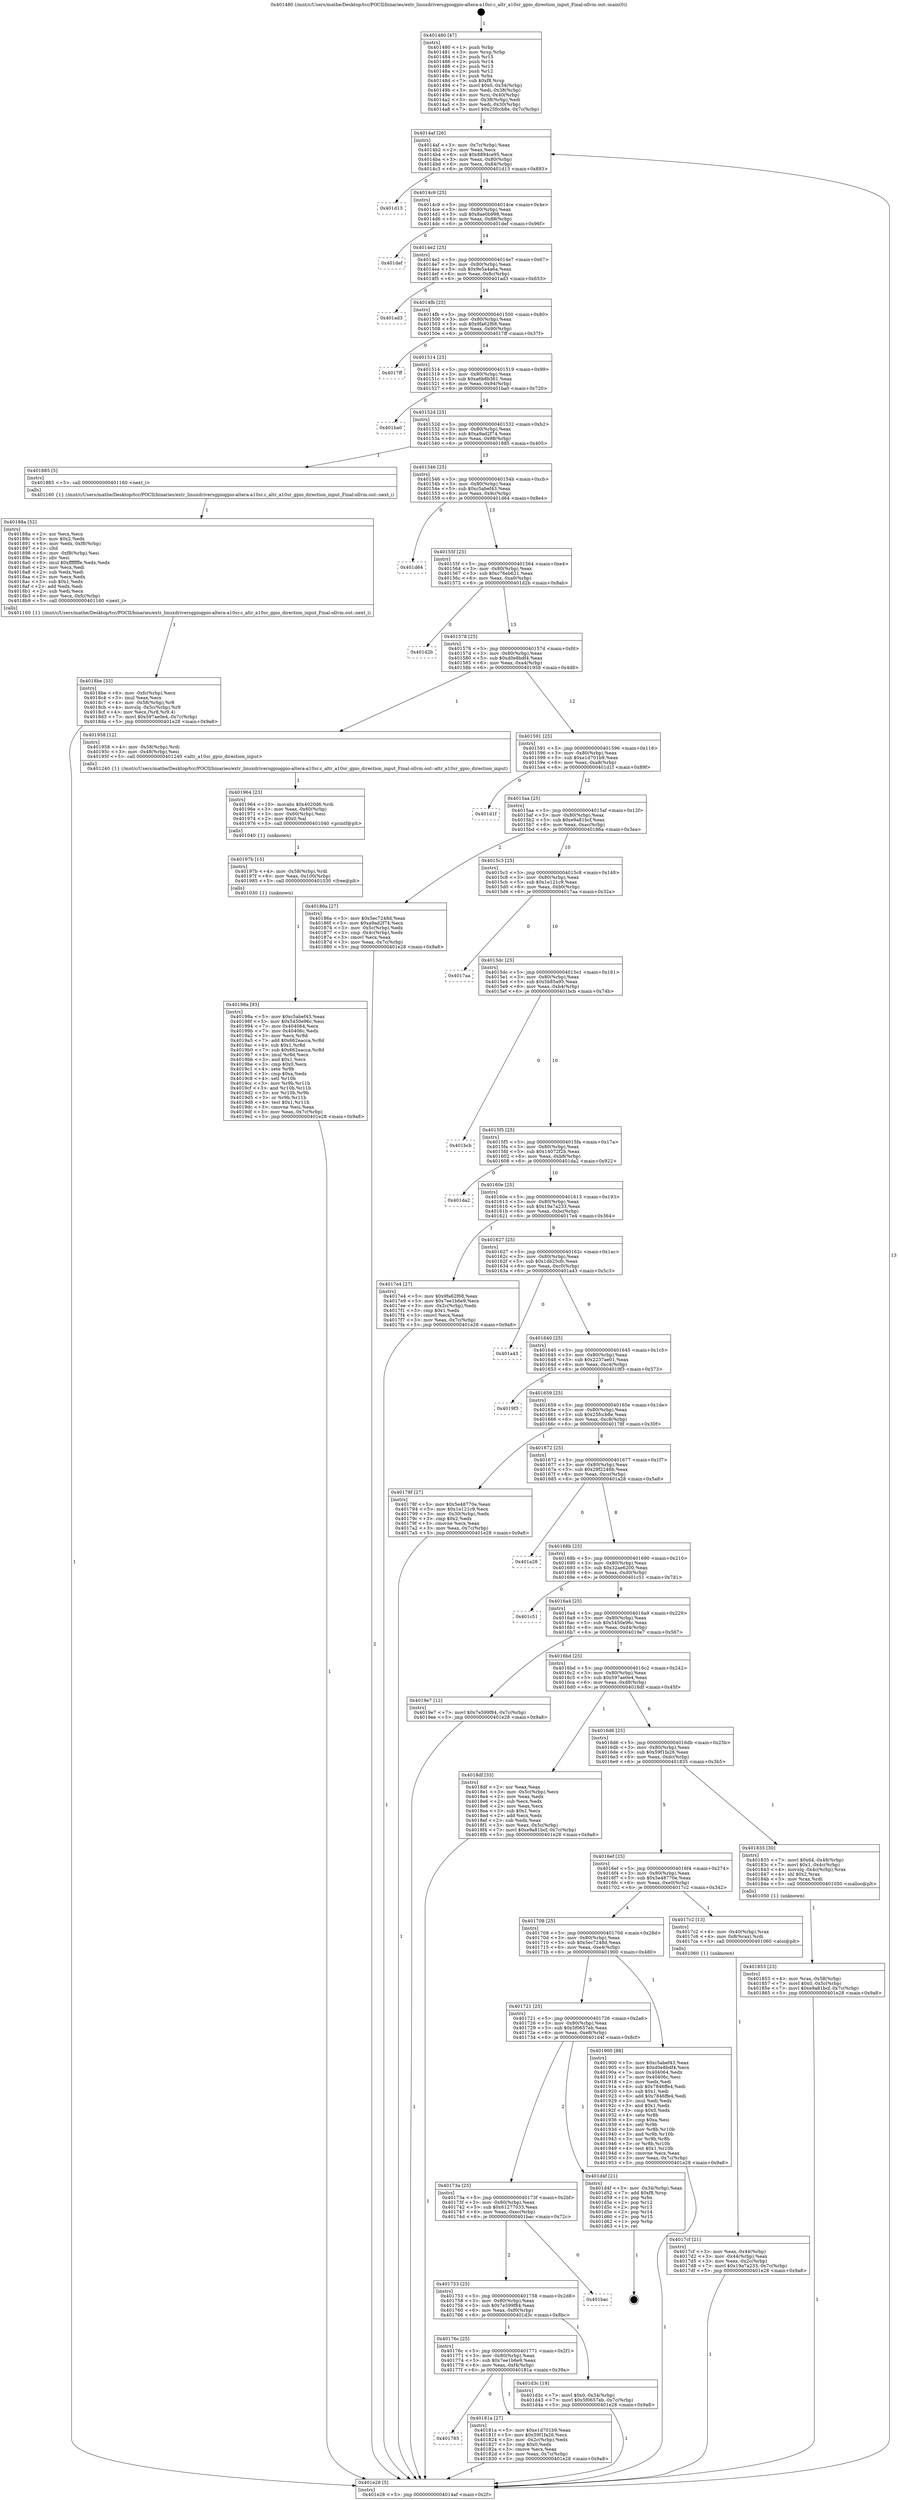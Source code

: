 digraph "0x401480" {
  label = "0x401480 (/mnt/c/Users/mathe/Desktop/tcc/POCII/binaries/extr_linuxdriversgpiogpio-altera-a10sr.c_altr_a10sr_gpio_direction_input_Final-ollvm.out::main(0))"
  labelloc = "t"
  node[shape=record]

  Entry [label="",width=0.3,height=0.3,shape=circle,fillcolor=black,style=filled]
  "0x4014af" [label="{
     0x4014af [26]\l
     | [instrs]\l
     &nbsp;&nbsp;0x4014af \<+3\>: mov -0x7c(%rbp),%eax\l
     &nbsp;&nbsp;0x4014b2 \<+2\>: mov %eax,%ecx\l
     &nbsp;&nbsp;0x4014b4 \<+6\>: sub $0x8894ce95,%ecx\l
     &nbsp;&nbsp;0x4014ba \<+3\>: mov %eax,-0x80(%rbp)\l
     &nbsp;&nbsp;0x4014bd \<+6\>: mov %ecx,-0x84(%rbp)\l
     &nbsp;&nbsp;0x4014c3 \<+6\>: je 0000000000401d13 \<main+0x893\>\l
  }"]
  "0x401d13" [label="{
     0x401d13\l
  }", style=dashed]
  "0x4014c9" [label="{
     0x4014c9 [25]\l
     | [instrs]\l
     &nbsp;&nbsp;0x4014c9 \<+5\>: jmp 00000000004014ce \<main+0x4e\>\l
     &nbsp;&nbsp;0x4014ce \<+3\>: mov -0x80(%rbp),%eax\l
     &nbsp;&nbsp;0x4014d1 \<+5\>: sub $0x8ae0b998,%eax\l
     &nbsp;&nbsp;0x4014d6 \<+6\>: mov %eax,-0x88(%rbp)\l
     &nbsp;&nbsp;0x4014dc \<+6\>: je 0000000000401def \<main+0x96f\>\l
  }"]
  Exit [label="",width=0.3,height=0.3,shape=circle,fillcolor=black,style=filled,peripheries=2]
  "0x401def" [label="{
     0x401def\l
  }", style=dashed]
  "0x4014e2" [label="{
     0x4014e2 [25]\l
     | [instrs]\l
     &nbsp;&nbsp;0x4014e2 \<+5\>: jmp 00000000004014e7 \<main+0x67\>\l
     &nbsp;&nbsp;0x4014e7 \<+3\>: mov -0x80(%rbp),%eax\l
     &nbsp;&nbsp;0x4014ea \<+5\>: sub $0x9e5a4a6a,%eax\l
     &nbsp;&nbsp;0x4014ef \<+6\>: mov %eax,-0x8c(%rbp)\l
     &nbsp;&nbsp;0x4014f5 \<+6\>: je 0000000000401ad3 \<main+0x653\>\l
  }"]
  "0x40198a" [label="{
     0x40198a [93]\l
     | [instrs]\l
     &nbsp;&nbsp;0x40198a \<+5\>: mov $0xc5abef43,%eax\l
     &nbsp;&nbsp;0x40198f \<+5\>: mov $0x5450e96c,%esi\l
     &nbsp;&nbsp;0x401994 \<+7\>: mov 0x404064,%ecx\l
     &nbsp;&nbsp;0x40199b \<+7\>: mov 0x40406c,%edx\l
     &nbsp;&nbsp;0x4019a2 \<+3\>: mov %ecx,%r8d\l
     &nbsp;&nbsp;0x4019a5 \<+7\>: add $0x662eacca,%r8d\l
     &nbsp;&nbsp;0x4019ac \<+4\>: sub $0x1,%r8d\l
     &nbsp;&nbsp;0x4019b0 \<+7\>: sub $0x662eacca,%r8d\l
     &nbsp;&nbsp;0x4019b7 \<+4\>: imul %r8d,%ecx\l
     &nbsp;&nbsp;0x4019bb \<+3\>: and $0x1,%ecx\l
     &nbsp;&nbsp;0x4019be \<+3\>: cmp $0x0,%ecx\l
     &nbsp;&nbsp;0x4019c1 \<+4\>: sete %r9b\l
     &nbsp;&nbsp;0x4019c5 \<+3\>: cmp $0xa,%edx\l
     &nbsp;&nbsp;0x4019c8 \<+4\>: setl %r10b\l
     &nbsp;&nbsp;0x4019cc \<+3\>: mov %r9b,%r11b\l
     &nbsp;&nbsp;0x4019cf \<+3\>: and %r10b,%r11b\l
     &nbsp;&nbsp;0x4019d2 \<+3\>: xor %r10b,%r9b\l
     &nbsp;&nbsp;0x4019d5 \<+3\>: or %r9b,%r11b\l
     &nbsp;&nbsp;0x4019d8 \<+4\>: test $0x1,%r11b\l
     &nbsp;&nbsp;0x4019dc \<+3\>: cmovne %esi,%eax\l
     &nbsp;&nbsp;0x4019df \<+3\>: mov %eax,-0x7c(%rbp)\l
     &nbsp;&nbsp;0x4019e2 \<+5\>: jmp 0000000000401e28 \<main+0x9a8\>\l
  }"]
  "0x401ad3" [label="{
     0x401ad3\l
  }", style=dashed]
  "0x4014fb" [label="{
     0x4014fb [25]\l
     | [instrs]\l
     &nbsp;&nbsp;0x4014fb \<+5\>: jmp 0000000000401500 \<main+0x80\>\l
     &nbsp;&nbsp;0x401500 \<+3\>: mov -0x80(%rbp),%eax\l
     &nbsp;&nbsp;0x401503 \<+5\>: sub $0x9fa62f68,%eax\l
     &nbsp;&nbsp;0x401508 \<+6\>: mov %eax,-0x90(%rbp)\l
     &nbsp;&nbsp;0x40150e \<+6\>: je 00000000004017ff \<main+0x37f\>\l
  }"]
  "0x40197b" [label="{
     0x40197b [15]\l
     | [instrs]\l
     &nbsp;&nbsp;0x40197b \<+4\>: mov -0x58(%rbp),%rdi\l
     &nbsp;&nbsp;0x40197f \<+6\>: mov %eax,-0x100(%rbp)\l
     &nbsp;&nbsp;0x401985 \<+5\>: call 0000000000401030 \<free@plt\>\l
     | [calls]\l
     &nbsp;&nbsp;0x401030 \{1\} (unknown)\l
  }"]
  "0x4017ff" [label="{
     0x4017ff\l
  }", style=dashed]
  "0x401514" [label="{
     0x401514 [25]\l
     | [instrs]\l
     &nbsp;&nbsp;0x401514 \<+5\>: jmp 0000000000401519 \<main+0x99\>\l
     &nbsp;&nbsp;0x401519 \<+3\>: mov -0x80(%rbp),%eax\l
     &nbsp;&nbsp;0x40151c \<+5\>: sub $0xa6b8b361,%eax\l
     &nbsp;&nbsp;0x401521 \<+6\>: mov %eax,-0x94(%rbp)\l
     &nbsp;&nbsp;0x401527 \<+6\>: je 0000000000401ba0 \<main+0x720\>\l
  }"]
  "0x401964" [label="{
     0x401964 [23]\l
     | [instrs]\l
     &nbsp;&nbsp;0x401964 \<+10\>: movabs $0x4020d6,%rdi\l
     &nbsp;&nbsp;0x40196e \<+3\>: mov %eax,-0x60(%rbp)\l
     &nbsp;&nbsp;0x401971 \<+3\>: mov -0x60(%rbp),%esi\l
     &nbsp;&nbsp;0x401974 \<+2\>: mov $0x0,%al\l
     &nbsp;&nbsp;0x401976 \<+5\>: call 0000000000401040 \<printf@plt\>\l
     | [calls]\l
     &nbsp;&nbsp;0x401040 \{1\} (unknown)\l
  }"]
  "0x401ba0" [label="{
     0x401ba0\l
  }", style=dashed]
  "0x40152d" [label="{
     0x40152d [25]\l
     | [instrs]\l
     &nbsp;&nbsp;0x40152d \<+5\>: jmp 0000000000401532 \<main+0xb2\>\l
     &nbsp;&nbsp;0x401532 \<+3\>: mov -0x80(%rbp),%eax\l
     &nbsp;&nbsp;0x401535 \<+5\>: sub $0xa9ad2f74,%eax\l
     &nbsp;&nbsp;0x40153a \<+6\>: mov %eax,-0x98(%rbp)\l
     &nbsp;&nbsp;0x401540 \<+6\>: je 0000000000401885 \<main+0x405\>\l
  }"]
  "0x4018be" [label="{
     0x4018be [33]\l
     | [instrs]\l
     &nbsp;&nbsp;0x4018be \<+6\>: mov -0xfc(%rbp),%ecx\l
     &nbsp;&nbsp;0x4018c4 \<+3\>: imul %eax,%ecx\l
     &nbsp;&nbsp;0x4018c7 \<+4\>: mov -0x58(%rbp),%r8\l
     &nbsp;&nbsp;0x4018cb \<+4\>: movslq -0x5c(%rbp),%r9\l
     &nbsp;&nbsp;0x4018cf \<+4\>: mov %ecx,(%r8,%r9,4)\l
     &nbsp;&nbsp;0x4018d3 \<+7\>: movl $0x597ae0e4,-0x7c(%rbp)\l
     &nbsp;&nbsp;0x4018da \<+5\>: jmp 0000000000401e28 \<main+0x9a8\>\l
  }"]
  "0x401885" [label="{
     0x401885 [5]\l
     | [instrs]\l
     &nbsp;&nbsp;0x401885 \<+5\>: call 0000000000401160 \<next_i\>\l
     | [calls]\l
     &nbsp;&nbsp;0x401160 \{1\} (/mnt/c/Users/mathe/Desktop/tcc/POCII/binaries/extr_linuxdriversgpiogpio-altera-a10sr.c_altr_a10sr_gpio_direction_input_Final-ollvm.out::next_i)\l
  }"]
  "0x401546" [label="{
     0x401546 [25]\l
     | [instrs]\l
     &nbsp;&nbsp;0x401546 \<+5\>: jmp 000000000040154b \<main+0xcb\>\l
     &nbsp;&nbsp;0x40154b \<+3\>: mov -0x80(%rbp),%eax\l
     &nbsp;&nbsp;0x40154e \<+5\>: sub $0xc5abef43,%eax\l
     &nbsp;&nbsp;0x401553 \<+6\>: mov %eax,-0x9c(%rbp)\l
     &nbsp;&nbsp;0x401559 \<+6\>: je 0000000000401d64 \<main+0x8e4\>\l
  }"]
  "0x40188a" [label="{
     0x40188a [52]\l
     | [instrs]\l
     &nbsp;&nbsp;0x40188a \<+2\>: xor %ecx,%ecx\l
     &nbsp;&nbsp;0x40188c \<+5\>: mov $0x2,%edx\l
     &nbsp;&nbsp;0x401891 \<+6\>: mov %edx,-0xf8(%rbp)\l
     &nbsp;&nbsp;0x401897 \<+1\>: cltd\l
     &nbsp;&nbsp;0x401898 \<+6\>: mov -0xf8(%rbp),%esi\l
     &nbsp;&nbsp;0x40189e \<+2\>: idiv %esi\l
     &nbsp;&nbsp;0x4018a0 \<+6\>: imul $0xfffffffe,%edx,%edx\l
     &nbsp;&nbsp;0x4018a6 \<+2\>: mov %ecx,%edi\l
     &nbsp;&nbsp;0x4018a8 \<+2\>: sub %edx,%edi\l
     &nbsp;&nbsp;0x4018aa \<+2\>: mov %ecx,%edx\l
     &nbsp;&nbsp;0x4018ac \<+3\>: sub $0x1,%edx\l
     &nbsp;&nbsp;0x4018af \<+2\>: add %edx,%edi\l
     &nbsp;&nbsp;0x4018b1 \<+2\>: sub %edi,%ecx\l
     &nbsp;&nbsp;0x4018b3 \<+6\>: mov %ecx,-0xfc(%rbp)\l
     &nbsp;&nbsp;0x4018b9 \<+5\>: call 0000000000401160 \<next_i\>\l
     | [calls]\l
     &nbsp;&nbsp;0x401160 \{1\} (/mnt/c/Users/mathe/Desktop/tcc/POCII/binaries/extr_linuxdriversgpiogpio-altera-a10sr.c_altr_a10sr_gpio_direction_input_Final-ollvm.out::next_i)\l
  }"]
  "0x401d64" [label="{
     0x401d64\l
  }", style=dashed]
  "0x40155f" [label="{
     0x40155f [25]\l
     | [instrs]\l
     &nbsp;&nbsp;0x40155f \<+5\>: jmp 0000000000401564 \<main+0xe4\>\l
     &nbsp;&nbsp;0x401564 \<+3\>: mov -0x80(%rbp),%eax\l
     &nbsp;&nbsp;0x401567 \<+5\>: sub $0xc76eb621,%eax\l
     &nbsp;&nbsp;0x40156c \<+6\>: mov %eax,-0xa0(%rbp)\l
     &nbsp;&nbsp;0x401572 \<+6\>: je 0000000000401d2b \<main+0x8ab\>\l
  }"]
  "0x401853" [label="{
     0x401853 [23]\l
     | [instrs]\l
     &nbsp;&nbsp;0x401853 \<+4\>: mov %rax,-0x58(%rbp)\l
     &nbsp;&nbsp;0x401857 \<+7\>: movl $0x0,-0x5c(%rbp)\l
     &nbsp;&nbsp;0x40185e \<+7\>: movl $0xe9a81bcf,-0x7c(%rbp)\l
     &nbsp;&nbsp;0x401865 \<+5\>: jmp 0000000000401e28 \<main+0x9a8\>\l
  }"]
  "0x401d2b" [label="{
     0x401d2b\l
  }", style=dashed]
  "0x401578" [label="{
     0x401578 [25]\l
     | [instrs]\l
     &nbsp;&nbsp;0x401578 \<+5\>: jmp 000000000040157d \<main+0xfd\>\l
     &nbsp;&nbsp;0x40157d \<+3\>: mov -0x80(%rbp),%eax\l
     &nbsp;&nbsp;0x401580 \<+5\>: sub $0xd0e8bdf4,%eax\l
     &nbsp;&nbsp;0x401585 \<+6\>: mov %eax,-0xa4(%rbp)\l
     &nbsp;&nbsp;0x40158b \<+6\>: je 0000000000401958 \<main+0x4d8\>\l
  }"]
  "0x401785" [label="{
     0x401785\l
  }", style=dashed]
  "0x401958" [label="{
     0x401958 [12]\l
     | [instrs]\l
     &nbsp;&nbsp;0x401958 \<+4\>: mov -0x58(%rbp),%rdi\l
     &nbsp;&nbsp;0x40195c \<+3\>: mov -0x48(%rbp),%esi\l
     &nbsp;&nbsp;0x40195f \<+5\>: call 0000000000401240 \<altr_a10sr_gpio_direction_input\>\l
     | [calls]\l
     &nbsp;&nbsp;0x401240 \{1\} (/mnt/c/Users/mathe/Desktop/tcc/POCII/binaries/extr_linuxdriversgpiogpio-altera-a10sr.c_altr_a10sr_gpio_direction_input_Final-ollvm.out::altr_a10sr_gpio_direction_input)\l
  }"]
  "0x401591" [label="{
     0x401591 [25]\l
     | [instrs]\l
     &nbsp;&nbsp;0x401591 \<+5\>: jmp 0000000000401596 \<main+0x116\>\l
     &nbsp;&nbsp;0x401596 \<+3\>: mov -0x80(%rbp),%eax\l
     &nbsp;&nbsp;0x401599 \<+5\>: sub $0xe1d701b9,%eax\l
     &nbsp;&nbsp;0x40159e \<+6\>: mov %eax,-0xa8(%rbp)\l
     &nbsp;&nbsp;0x4015a4 \<+6\>: je 0000000000401d1f \<main+0x89f\>\l
  }"]
  "0x40181a" [label="{
     0x40181a [27]\l
     | [instrs]\l
     &nbsp;&nbsp;0x40181a \<+5\>: mov $0xe1d701b9,%eax\l
     &nbsp;&nbsp;0x40181f \<+5\>: mov $0x59f1fa26,%ecx\l
     &nbsp;&nbsp;0x401824 \<+3\>: mov -0x2c(%rbp),%edx\l
     &nbsp;&nbsp;0x401827 \<+3\>: cmp $0x0,%edx\l
     &nbsp;&nbsp;0x40182a \<+3\>: cmove %ecx,%eax\l
     &nbsp;&nbsp;0x40182d \<+3\>: mov %eax,-0x7c(%rbp)\l
     &nbsp;&nbsp;0x401830 \<+5\>: jmp 0000000000401e28 \<main+0x9a8\>\l
  }"]
  "0x401d1f" [label="{
     0x401d1f\l
  }", style=dashed]
  "0x4015aa" [label="{
     0x4015aa [25]\l
     | [instrs]\l
     &nbsp;&nbsp;0x4015aa \<+5\>: jmp 00000000004015af \<main+0x12f\>\l
     &nbsp;&nbsp;0x4015af \<+3\>: mov -0x80(%rbp),%eax\l
     &nbsp;&nbsp;0x4015b2 \<+5\>: sub $0xe9a81bcf,%eax\l
     &nbsp;&nbsp;0x4015b7 \<+6\>: mov %eax,-0xac(%rbp)\l
     &nbsp;&nbsp;0x4015bd \<+6\>: je 000000000040186a \<main+0x3ea\>\l
  }"]
  "0x40176c" [label="{
     0x40176c [25]\l
     | [instrs]\l
     &nbsp;&nbsp;0x40176c \<+5\>: jmp 0000000000401771 \<main+0x2f1\>\l
     &nbsp;&nbsp;0x401771 \<+3\>: mov -0x80(%rbp),%eax\l
     &nbsp;&nbsp;0x401774 \<+5\>: sub $0x7ee1b6e9,%eax\l
     &nbsp;&nbsp;0x401779 \<+6\>: mov %eax,-0xf4(%rbp)\l
     &nbsp;&nbsp;0x40177f \<+6\>: je 000000000040181a \<main+0x39a\>\l
  }"]
  "0x40186a" [label="{
     0x40186a [27]\l
     | [instrs]\l
     &nbsp;&nbsp;0x40186a \<+5\>: mov $0x5ec7248d,%eax\l
     &nbsp;&nbsp;0x40186f \<+5\>: mov $0xa9ad2f74,%ecx\l
     &nbsp;&nbsp;0x401874 \<+3\>: mov -0x5c(%rbp),%edx\l
     &nbsp;&nbsp;0x401877 \<+3\>: cmp -0x4c(%rbp),%edx\l
     &nbsp;&nbsp;0x40187a \<+3\>: cmovl %ecx,%eax\l
     &nbsp;&nbsp;0x40187d \<+3\>: mov %eax,-0x7c(%rbp)\l
     &nbsp;&nbsp;0x401880 \<+5\>: jmp 0000000000401e28 \<main+0x9a8\>\l
  }"]
  "0x4015c3" [label="{
     0x4015c3 [25]\l
     | [instrs]\l
     &nbsp;&nbsp;0x4015c3 \<+5\>: jmp 00000000004015c8 \<main+0x148\>\l
     &nbsp;&nbsp;0x4015c8 \<+3\>: mov -0x80(%rbp),%eax\l
     &nbsp;&nbsp;0x4015cb \<+5\>: sub $0x1e121c9,%eax\l
     &nbsp;&nbsp;0x4015d0 \<+6\>: mov %eax,-0xb0(%rbp)\l
     &nbsp;&nbsp;0x4015d6 \<+6\>: je 00000000004017aa \<main+0x32a\>\l
  }"]
  "0x401d3c" [label="{
     0x401d3c [19]\l
     | [instrs]\l
     &nbsp;&nbsp;0x401d3c \<+7\>: movl $0x0,-0x34(%rbp)\l
     &nbsp;&nbsp;0x401d43 \<+7\>: movl $0x5f0657eb,-0x7c(%rbp)\l
     &nbsp;&nbsp;0x401d4a \<+5\>: jmp 0000000000401e28 \<main+0x9a8\>\l
  }"]
  "0x4017aa" [label="{
     0x4017aa\l
  }", style=dashed]
  "0x4015dc" [label="{
     0x4015dc [25]\l
     | [instrs]\l
     &nbsp;&nbsp;0x4015dc \<+5\>: jmp 00000000004015e1 \<main+0x161\>\l
     &nbsp;&nbsp;0x4015e1 \<+3\>: mov -0x80(%rbp),%eax\l
     &nbsp;&nbsp;0x4015e4 \<+5\>: sub $0x5b85a95,%eax\l
     &nbsp;&nbsp;0x4015e9 \<+6\>: mov %eax,-0xb4(%rbp)\l
     &nbsp;&nbsp;0x4015ef \<+6\>: je 0000000000401bcb \<main+0x74b\>\l
  }"]
  "0x401753" [label="{
     0x401753 [25]\l
     | [instrs]\l
     &nbsp;&nbsp;0x401753 \<+5\>: jmp 0000000000401758 \<main+0x2d8\>\l
     &nbsp;&nbsp;0x401758 \<+3\>: mov -0x80(%rbp),%eax\l
     &nbsp;&nbsp;0x40175b \<+5\>: sub $0x7e599f84,%eax\l
     &nbsp;&nbsp;0x401760 \<+6\>: mov %eax,-0xf0(%rbp)\l
     &nbsp;&nbsp;0x401766 \<+6\>: je 0000000000401d3c \<main+0x8bc\>\l
  }"]
  "0x401bcb" [label="{
     0x401bcb\l
  }", style=dashed]
  "0x4015f5" [label="{
     0x4015f5 [25]\l
     | [instrs]\l
     &nbsp;&nbsp;0x4015f5 \<+5\>: jmp 00000000004015fa \<main+0x17a\>\l
     &nbsp;&nbsp;0x4015fa \<+3\>: mov -0x80(%rbp),%eax\l
     &nbsp;&nbsp;0x4015fd \<+5\>: sub $0x14072f2b,%eax\l
     &nbsp;&nbsp;0x401602 \<+6\>: mov %eax,-0xb8(%rbp)\l
     &nbsp;&nbsp;0x401608 \<+6\>: je 0000000000401da2 \<main+0x922\>\l
  }"]
  "0x401bac" [label="{
     0x401bac\l
  }", style=dashed]
  "0x401da2" [label="{
     0x401da2\l
  }", style=dashed]
  "0x40160e" [label="{
     0x40160e [25]\l
     | [instrs]\l
     &nbsp;&nbsp;0x40160e \<+5\>: jmp 0000000000401613 \<main+0x193\>\l
     &nbsp;&nbsp;0x401613 \<+3\>: mov -0x80(%rbp),%eax\l
     &nbsp;&nbsp;0x401616 \<+5\>: sub $0x19a7a233,%eax\l
     &nbsp;&nbsp;0x40161b \<+6\>: mov %eax,-0xbc(%rbp)\l
     &nbsp;&nbsp;0x401621 \<+6\>: je 00000000004017e4 \<main+0x364\>\l
  }"]
  "0x40173a" [label="{
     0x40173a [25]\l
     | [instrs]\l
     &nbsp;&nbsp;0x40173a \<+5\>: jmp 000000000040173f \<main+0x2bf\>\l
     &nbsp;&nbsp;0x40173f \<+3\>: mov -0x80(%rbp),%eax\l
     &nbsp;&nbsp;0x401742 \<+5\>: sub $0x61277033,%eax\l
     &nbsp;&nbsp;0x401747 \<+6\>: mov %eax,-0xec(%rbp)\l
     &nbsp;&nbsp;0x40174d \<+6\>: je 0000000000401bac \<main+0x72c\>\l
  }"]
  "0x4017e4" [label="{
     0x4017e4 [27]\l
     | [instrs]\l
     &nbsp;&nbsp;0x4017e4 \<+5\>: mov $0x9fa62f68,%eax\l
     &nbsp;&nbsp;0x4017e9 \<+5\>: mov $0x7ee1b6e9,%ecx\l
     &nbsp;&nbsp;0x4017ee \<+3\>: mov -0x2c(%rbp),%edx\l
     &nbsp;&nbsp;0x4017f1 \<+3\>: cmp $0x1,%edx\l
     &nbsp;&nbsp;0x4017f4 \<+3\>: cmovl %ecx,%eax\l
     &nbsp;&nbsp;0x4017f7 \<+3\>: mov %eax,-0x7c(%rbp)\l
     &nbsp;&nbsp;0x4017fa \<+5\>: jmp 0000000000401e28 \<main+0x9a8\>\l
  }"]
  "0x401627" [label="{
     0x401627 [25]\l
     | [instrs]\l
     &nbsp;&nbsp;0x401627 \<+5\>: jmp 000000000040162c \<main+0x1ac\>\l
     &nbsp;&nbsp;0x40162c \<+3\>: mov -0x80(%rbp),%eax\l
     &nbsp;&nbsp;0x40162f \<+5\>: sub $0x1db25cfc,%eax\l
     &nbsp;&nbsp;0x401634 \<+6\>: mov %eax,-0xc0(%rbp)\l
     &nbsp;&nbsp;0x40163a \<+6\>: je 0000000000401a43 \<main+0x5c3\>\l
  }"]
  "0x401d4f" [label="{
     0x401d4f [21]\l
     | [instrs]\l
     &nbsp;&nbsp;0x401d4f \<+3\>: mov -0x34(%rbp),%eax\l
     &nbsp;&nbsp;0x401d52 \<+7\>: add $0xf8,%rsp\l
     &nbsp;&nbsp;0x401d59 \<+1\>: pop %rbx\l
     &nbsp;&nbsp;0x401d5a \<+2\>: pop %r12\l
     &nbsp;&nbsp;0x401d5c \<+2\>: pop %r13\l
     &nbsp;&nbsp;0x401d5e \<+2\>: pop %r14\l
     &nbsp;&nbsp;0x401d60 \<+2\>: pop %r15\l
     &nbsp;&nbsp;0x401d62 \<+1\>: pop %rbp\l
     &nbsp;&nbsp;0x401d63 \<+1\>: ret\l
  }"]
  "0x401a43" [label="{
     0x401a43\l
  }", style=dashed]
  "0x401640" [label="{
     0x401640 [25]\l
     | [instrs]\l
     &nbsp;&nbsp;0x401640 \<+5\>: jmp 0000000000401645 \<main+0x1c5\>\l
     &nbsp;&nbsp;0x401645 \<+3\>: mov -0x80(%rbp),%eax\l
     &nbsp;&nbsp;0x401648 \<+5\>: sub $0x2237ae01,%eax\l
     &nbsp;&nbsp;0x40164d \<+6\>: mov %eax,-0xc4(%rbp)\l
     &nbsp;&nbsp;0x401653 \<+6\>: je 00000000004019f3 \<main+0x573\>\l
  }"]
  "0x401721" [label="{
     0x401721 [25]\l
     | [instrs]\l
     &nbsp;&nbsp;0x401721 \<+5\>: jmp 0000000000401726 \<main+0x2a6\>\l
     &nbsp;&nbsp;0x401726 \<+3\>: mov -0x80(%rbp),%eax\l
     &nbsp;&nbsp;0x401729 \<+5\>: sub $0x5f0657eb,%eax\l
     &nbsp;&nbsp;0x40172e \<+6\>: mov %eax,-0xe8(%rbp)\l
     &nbsp;&nbsp;0x401734 \<+6\>: je 0000000000401d4f \<main+0x8cf\>\l
  }"]
  "0x4019f3" [label="{
     0x4019f3\l
  }", style=dashed]
  "0x401659" [label="{
     0x401659 [25]\l
     | [instrs]\l
     &nbsp;&nbsp;0x401659 \<+5\>: jmp 000000000040165e \<main+0x1de\>\l
     &nbsp;&nbsp;0x40165e \<+3\>: mov -0x80(%rbp),%eax\l
     &nbsp;&nbsp;0x401661 \<+5\>: sub $0x25fccb8e,%eax\l
     &nbsp;&nbsp;0x401666 \<+6\>: mov %eax,-0xc8(%rbp)\l
     &nbsp;&nbsp;0x40166c \<+6\>: je 000000000040178f \<main+0x30f\>\l
  }"]
  "0x401900" [label="{
     0x401900 [88]\l
     | [instrs]\l
     &nbsp;&nbsp;0x401900 \<+5\>: mov $0xc5abef43,%eax\l
     &nbsp;&nbsp;0x401905 \<+5\>: mov $0xd0e8bdf4,%ecx\l
     &nbsp;&nbsp;0x40190a \<+7\>: mov 0x404064,%edx\l
     &nbsp;&nbsp;0x401911 \<+7\>: mov 0x40406c,%esi\l
     &nbsp;&nbsp;0x401918 \<+2\>: mov %edx,%edi\l
     &nbsp;&nbsp;0x40191a \<+6\>: sub $0x7846ffe4,%edi\l
     &nbsp;&nbsp;0x401920 \<+3\>: sub $0x1,%edi\l
     &nbsp;&nbsp;0x401923 \<+6\>: add $0x7846ffe4,%edi\l
     &nbsp;&nbsp;0x401929 \<+3\>: imul %edi,%edx\l
     &nbsp;&nbsp;0x40192c \<+3\>: and $0x1,%edx\l
     &nbsp;&nbsp;0x40192f \<+3\>: cmp $0x0,%edx\l
     &nbsp;&nbsp;0x401932 \<+4\>: sete %r8b\l
     &nbsp;&nbsp;0x401936 \<+3\>: cmp $0xa,%esi\l
     &nbsp;&nbsp;0x401939 \<+4\>: setl %r9b\l
     &nbsp;&nbsp;0x40193d \<+3\>: mov %r8b,%r10b\l
     &nbsp;&nbsp;0x401940 \<+3\>: and %r9b,%r10b\l
     &nbsp;&nbsp;0x401943 \<+3\>: xor %r9b,%r8b\l
     &nbsp;&nbsp;0x401946 \<+3\>: or %r8b,%r10b\l
     &nbsp;&nbsp;0x401949 \<+4\>: test $0x1,%r10b\l
     &nbsp;&nbsp;0x40194d \<+3\>: cmovne %ecx,%eax\l
     &nbsp;&nbsp;0x401950 \<+3\>: mov %eax,-0x7c(%rbp)\l
     &nbsp;&nbsp;0x401953 \<+5\>: jmp 0000000000401e28 \<main+0x9a8\>\l
  }"]
  "0x40178f" [label="{
     0x40178f [27]\l
     | [instrs]\l
     &nbsp;&nbsp;0x40178f \<+5\>: mov $0x5e48770e,%eax\l
     &nbsp;&nbsp;0x401794 \<+5\>: mov $0x1e121c9,%ecx\l
     &nbsp;&nbsp;0x401799 \<+3\>: mov -0x30(%rbp),%edx\l
     &nbsp;&nbsp;0x40179c \<+3\>: cmp $0x2,%edx\l
     &nbsp;&nbsp;0x40179f \<+3\>: cmovne %ecx,%eax\l
     &nbsp;&nbsp;0x4017a2 \<+3\>: mov %eax,-0x7c(%rbp)\l
     &nbsp;&nbsp;0x4017a5 \<+5\>: jmp 0000000000401e28 \<main+0x9a8\>\l
  }"]
  "0x401672" [label="{
     0x401672 [25]\l
     | [instrs]\l
     &nbsp;&nbsp;0x401672 \<+5\>: jmp 0000000000401677 \<main+0x1f7\>\l
     &nbsp;&nbsp;0x401677 \<+3\>: mov -0x80(%rbp),%eax\l
     &nbsp;&nbsp;0x40167a \<+5\>: sub $0x29f2246b,%eax\l
     &nbsp;&nbsp;0x40167f \<+6\>: mov %eax,-0xcc(%rbp)\l
     &nbsp;&nbsp;0x401685 \<+6\>: je 0000000000401a28 \<main+0x5a8\>\l
  }"]
  "0x401e28" [label="{
     0x401e28 [5]\l
     | [instrs]\l
     &nbsp;&nbsp;0x401e28 \<+5\>: jmp 00000000004014af \<main+0x2f\>\l
  }"]
  "0x401480" [label="{
     0x401480 [47]\l
     | [instrs]\l
     &nbsp;&nbsp;0x401480 \<+1\>: push %rbp\l
     &nbsp;&nbsp;0x401481 \<+3\>: mov %rsp,%rbp\l
     &nbsp;&nbsp;0x401484 \<+2\>: push %r15\l
     &nbsp;&nbsp;0x401486 \<+2\>: push %r14\l
     &nbsp;&nbsp;0x401488 \<+2\>: push %r13\l
     &nbsp;&nbsp;0x40148a \<+2\>: push %r12\l
     &nbsp;&nbsp;0x40148c \<+1\>: push %rbx\l
     &nbsp;&nbsp;0x40148d \<+7\>: sub $0xf8,%rsp\l
     &nbsp;&nbsp;0x401494 \<+7\>: movl $0x0,-0x34(%rbp)\l
     &nbsp;&nbsp;0x40149b \<+3\>: mov %edi,-0x38(%rbp)\l
     &nbsp;&nbsp;0x40149e \<+4\>: mov %rsi,-0x40(%rbp)\l
     &nbsp;&nbsp;0x4014a2 \<+3\>: mov -0x38(%rbp),%edi\l
     &nbsp;&nbsp;0x4014a5 \<+3\>: mov %edi,-0x30(%rbp)\l
     &nbsp;&nbsp;0x4014a8 \<+7\>: movl $0x25fccb8e,-0x7c(%rbp)\l
  }"]
  "0x4017cf" [label="{
     0x4017cf [21]\l
     | [instrs]\l
     &nbsp;&nbsp;0x4017cf \<+3\>: mov %eax,-0x44(%rbp)\l
     &nbsp;&nbsp;0x4017d2 \<+3\>: mov -0x44(%rbp),%eax\l
     &nbsp;&nbsp;0x4017d5 \<+3\>: mov %eax,-0x2c(%rbp)\l
     &nbsp;&nbsp;0x4017d8 \<+7\>: movl $0x19a7a233,-0x7c(%rbp)\l
     &nbsp;&nbsp;0x4017df \<+5\>: jmp 0000000000401e28 \<main+0x9a8\>\l
  }"]
  "0x401a28" [label="{
     0x401a28\l
  }", style=dashed]
  "0x40168b" [label="{
     0x40168b [25]\l
     | [instrs]\l
     &nbsp;&nbsp;0x40168b \<+5\>: jmp 0000000000401690 \<main+0x210\>\l
     &nbsp;&nbsp;0x401690 \<+3\>: mov -0x80(%rbp),%eax\l
     &nbsp;&nbsp;0x401693 \<+5\>: sub $0x32ae6200,%eax\l
     &nbsp;&nbsp;0x401698 \<+6\>: mov %eax,-0xd0(%rbp)\l
     &nbsp;&nbsp;0x40169e \<+6\>: je 0000000000401c51 \<main+0x7d1\>\l
  }"]
  "0x401708" [label="{
     0x401708 [25]\l
     | [instrs]\l
     &nbsp;&nbsp;0x401708 \<+5\>: jmp 000000000040170d \<main+0x28d\>\l
     &nbsp;&nbsp;0x40170d \<+3\>: mov -0x80(%rbp),%eax\l
     &nbsp;&nbsp;0x401710 \<+5\>: sub $0x5ec7248d,%eax\l
     &nbsp;&nbsp;0x401715 \<+6\>: mov %eax,-0xe4(%rbp)\l
     &nbsp;&nbsp;0x40171b \<+6\>: je 0000000000401900 \<main+0x480\>\l
  }"]
  "0x401c51" [label="{
     0x401c51\l
  }", style=dashed]
  "0x4016a4" [label="{
     0x4016a4 [25]\l
     | [instrs]\l
     &nbsp;&nbsp;0x4016a4 \<+5\>: jmp 00000000004016a9 \<main+0x229\>\l
     &nbsp;&nbsp;0x4016a9 \<+3\>: mov -0x80(%rbp),%eax\l
     &nbsp;&nbsp;0x4016ac \<+5\>: sub $0x5450e96c,%eax\l
     &nbsp;&nbsp;0x4016b1 \<+6\>: mov %eax,-0xd4(%rbp)\l
     &nbsp;&nbsp;0x4016b7 \<+6\>: je 00000000004019e7 \<main+0x567\>\l
  }"]
  "0x4017c2" [label="{
     0x4017c2 [13]\l
     | [instrs]\l
     &nbsp;&nbsp;0x4017c2 \<+4\>: mov -0x40(%rbp),%rax\l
     &nbsp;&nbsp;0x4017c6 \<+4\>: mov 0x8(%rax),%rdi\l
     &nbsp;&nbsp;0x4017ca \<+5\>: call 0000000000401060 \<atoi@plt\>\l
     | [calls]\l
     &nbsp;&nbsp;0x401060 \{1\} (unknown)\l
  }"]
  "0x4019e7" [label="{
     0x4019e7 [12]\l
     | [instrs]\l
     &nbsp;&nbsp;0x4019e7 \<+7\>: movl $0x7e599f84,-0x7c(%rbp)\l
     &nbsp;&nbsp;0x4019ee \<+5\>: jmp 0000000000401e28 \<main+0x9a8\>\l
  }"]
  "0x4016bd" [label="{
     0x4016bd [25]\l
     | [instrs]\l
     &nbsp;&nbsp;0x4016bd \<+5\>: jmp 00000000004016c2 \<main+0x242\>\l
     &nbsp;&nbsp;0x4016c2 \<+3\>: mov -0x80(%rbp),%eax\l
     &nbsp;&nbsp;0x4016c5 \<+5\>: sub $0x597ae0e4,%eax\l
     &nbsp;&nbsp;0x4016ca \<+6\>: mov %eax,-0xd8(%rbp)\l
     &nbsp;&nbsp;0x4016d0 \<+6\>: je 00000000004018df \<main+0x45f\>\l
  }"]
  "0x4016ef" [label="{
     0x4016ef [25]\l
     | [instrs]\l
     &nbsp;&nbsp;0x4016ef \<+5\>: jmp 00000000004016f4 \<main+0x274\>\l
     &nbsp;&nbsp;0x4016f4 \<+3\>: mov -0x80(%rbp),%eax\l
     &nbsp;&nbsp;0x4016f7 \<+5\>: sub $0x5e48770e,%eax\l
     &nbsp;&nbsp;0x4016fc \<+6\>: mov %eax,-0xe0(%rbp)\l
     &nbsp;&nbsp;0x401702 \<+6\>: je 00000000004017c2 \<main+0x342\>\l
  }"]
  "0x4018df" [label="{
     0x4018df [33]\l
     | [instrs]\l
     &nbsp;&nbsp;0x4018df \<+2\>: xor %eax,%eax\l
     &nbsp;&nbsp;0x4018e1 \<+3\>: mov -0x5c(%rbp),%ecx\l
     &nbsp;&nbsp;0x4018e4 \<+2\>: mov %eax,%edx\l
     &nbsp;&nbsp;0x4018e6 \<+2\>: sub %ecx,%edx\l
     &nbsp;&nbsp;0x4018e8 \<+2\>: mov %eax,%ecx\l
     &nbsp;&nbsp;0x4018ea \<+3\>: sub $0x1,%ecx\l
     &nbsp;&nbsp;0x4018ed \<+2\>: add %ecx,%edx\l
     &nbsp;&nbsp;0x4018ef \<+2\>: sub %edx,%eax\l
     &nbsp;&nbsp;0x4018f1 \<+3\>: mov %eax,-0x5c(%rbp)\l
     &nbsp;&nbsp;0x4018f4 \<+7\>: movl $0xe9a81bcf,-0x7c(%rbp)\l
     &nbsp;&nbsp;0x4018fb \<+5\>: jmp 0000000000401e28 \<main+0x9a8\>\l
  }"]
  "0x4016d6" [label="{
     0x4016d6 [25]\l
     | [instrs]\l
     &nbsp;&nbsp;0x4016d6 \<+5\>: jmp 00000000004016db \<main+0x25b\>\l
     &nbsp;&nbsp;0x4016db \<+3\>: mov -0x80(%rbp),%eax\l
     &nbsp;&nbsp;0x4016de \<+5\>: sub $0x59f1fa26,%eax\l
     &nbsp;&nbsp;0x4016e3 \<+6\>: mov %eax,-0xdc(%rbp)\l
     &nbsp;&nbsp;0x4016e9 \<+6\>: je 0000000000401835 \<main+0x3b5\>\l
  }"]
  "0x401835" [label="{
     0x401835 [30]\l
     | [instrs]\l
     &nbsp;&nbsp;0x401835 \<+7\>: movl $0x64,-0x48(%rbp)\l
     &nbsp;&nbsp;0x40183c \<+7\>: movl $0x1,-0x4c(%rbp)\l
     &nbsp;&nbsp;0x401843 \<+4\>: movslq -0x4c(%rbp),%rax\l
     &nbsp;&nbsp;0x401847 \<+4\>: shl $0x2,%rax\l
     &nbsp;&nbsp;0x40184b \<+3\>: mov %rax,%rdi\l
     &nbsp;&nbsp;0x40184e \<+5\>: call 0000000000401050 \<malloc@plt\>\l
     | [calls]\l
     &nbsp;&nbsp;0x401050 \{1\} (unknown)\l
  }"]
  Entry -> "0x401480" [label=" 1"]
  "0x4014af" -> "0x401d13" [label=" 0"]
  "0x4014af" -> "0x4014c9" [label=" 14"]
  "0x401d4f" -> Exit [label=" 1"]
  "0x4014c9" -> "0x401def" [label=" 0"]
  "0x4014c9" -> "0x4014e2" [label=" 14"]
  "0x401d3c" -> "0x401e28" [label=" 1"]
  "0x4014e2" -> "0x401ad3" [label=" 0"]
  "0x4014e2" -> "0x4014fb" [label=" 14"]
  "0x4019e7" -> "0x401e28" [label=" 1"]
  "0x4014fb" -> "0x4017ff" [label=" 0"]
  "0x4014fb" -> "0x401514" [label=" 14"]
  "0x40198a" -> "0x401e28" [label=" 1"]
  "0x401514" -> "0x401ba0" [label=" 0"]
  "0x401514" -> "0x40152d" [label=" 14"]
  "0x40197b" -> "0x40198a" [label=" 1"]
  "0x40152d" -> "0x401885" [label=" 1"]
  "0x40152d" -> "0x401546" [label=" 13"]
  "0x401964" -> "0x40197b" [label=" 1"]
  "0x401546" -> "0x401d64" [label=" 0"]
  "0x401546" -> "0x40155f" [label=" 13"]
  "0x401958" -> "0x401964" [label=" 1"]
  "0x40155f" -> "0x401d2b" [label=" 0"]
  "0x40155f" -> "0x401578" [label=" 13"]
  "0x401900" -> "0x401e28" [label=" 1"]
  "0x401578" -> "0x401958" [label=" 1"]
  "0x401578" -> "0x401591" [label=" 12"]
  "0x4018df" -> "0x401e28" [label=" 1"]
  "0x401591" -> "0x401d1f" [label=" 0"]
  "0x401591" -> "0x4015aa" [label=" 12"]
  "0x4018be" -> "0x401e28" [label=" 1"]
  "0x4015aa" -> "0x40186a" [label=" 2"]
  "0x4015aa" -> "0x4015c3" [label=" 10"]
  "0x401885" -> "0x40188a" [label=" 1"]
  "0x4015c3" -> "0x4017aa" [label=" 0"]
  "0x4015c3" -> "0x4015dc" [label=" 10"]
  "0x40186a" -> "0x401e28" [label=" 2"]
  "0x4015dc" -> "0x401bcb" [label=" 0"]
  "0x4015dc" -> "0x4015f5" [label=" 10"]
  "0x401835" -> "0x401853" [label=" 1"]
  "0x4015f5" -> "0x401da2" [label=" 0"]
  "0x4015f5" -> "0x40160e" [label=" 10"]
  "0x40181a" -> "0x401e28" [label=" 1"]
  "0x40160e" -> "0x4017e4" [label=" 1"]
  "0x40160e" -> "0x401627" [label=" 9"]
  "0x40176c" -> "0x40181a" [label=" 1"]
  "0x401627" -> "0x401a43" [label=" 0"]
  "0x401627" -> "0x401640" [label=" 9"]
  "0x40188a" -> "0x4018be" [label=" 1"]
  "0x401640" -> "0x4019f3" [label=" 0"]
  "0x401640" -> "0x401659" [label=" 9"]
  "0x401753" -> "0x401d3c" [label=" 1"]
  "0x401659" -> "0x40178f" [label=" 1"]
  "0x401659" -> "0x401672" [label=" 8"]
  "0x40178f" -> "0x401e28" [label=" 1"]
  "0x401480" -> "0x4014af" [label=" 1"]
  "0x401e28" -> "0x4014af" [label=" 13"]
  "0x401853" -> "0x401e28" [label=" 1"]
  "0x401672" -> "0x401a28" [label=" 0"]
  "0x401672" -> "0x40168b" [label=" 8"]
  "0x40173a" -> "0x401bac" [label=" 0"]
  "0x40168b" -> "0x401c51" [label=" 0"]
  "0x40168b" -> "0x4016a4" [label=" 8"]
  "0x40176c" -> "0x401785" [label=" 0"]
  "0x4016a4" -> "0x4019e7" [label=" 1"]
  "0x4016a4" -> "0x4016bd" [label=" 7"]
  "0x401721" -> "0x40173a" [label=" 2"]
  "0x4016bd" -> "0x4018df" [label=" 1"]
  "0x4016bd" -> "0x4016d6" [label=" 6"]
  "0x401753" -> "0x40176c" [label=" 1"]
  "0x4016d6" -> "0x401835" [label=" 1"]
  "0x4016d6" -> "0x4016ef" [label=" 5"]
  "0x401721" -> "0x401d4f" [label=" 1"]
  "0x4016ef" -> "0x4017c2" [label=" 1"]
  "0x4016ef" -> "0x401708" [label=" 4"]
  "0x4017c2" -> "0x4017cf" [label=" 1"]
  "0x4017cf" -> "0x401e28" [label=" 1"]
  "0x4017e4" -> "0x401e28" [label=" 1"]
  "0x40173a" -> "0x401753" [label=" 2"]
  "0x401708" -> "0x401900" [label=" 1"]
  "0x401708" -> "0x401721" [label=" 3"]
}
